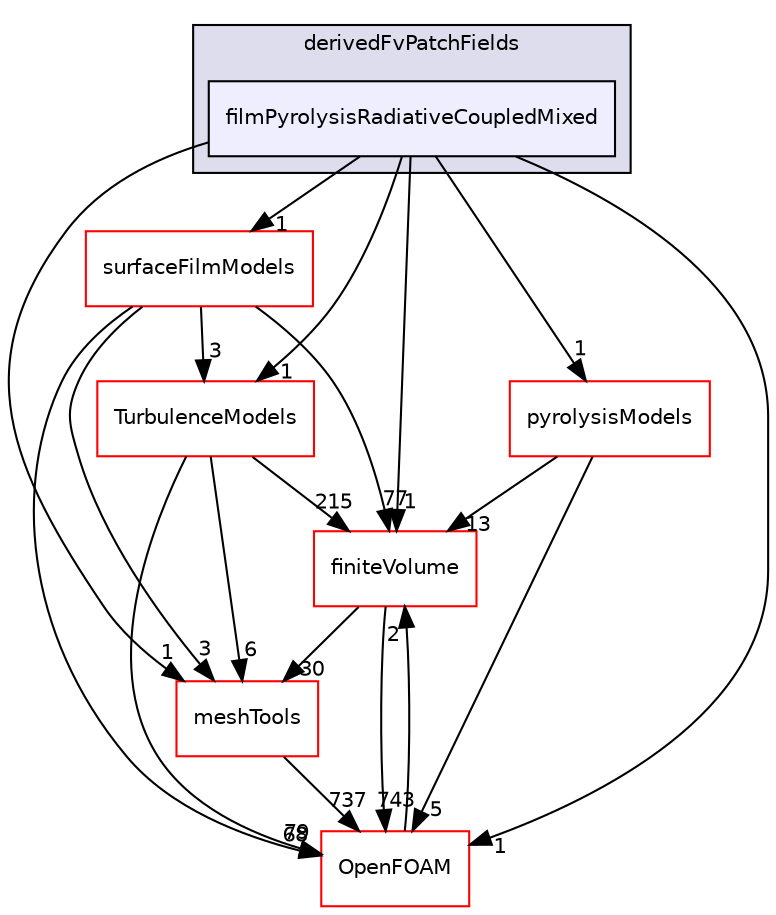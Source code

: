 digraph "src/regionModels/regionCoupling/derivedFvPatchFields/filmPyrolysisRadiativeCoupledMixed" {
  bgcolor=transparent;
  compound=true
  node [ fontsize="10", fontname="Helvetica"];
  edge [ labelfontsize="10", labelfontname="Helvetica"];
  subgraph clusterdir_a4cfb2738e85b1c7ee78dc9a7b4097d6 {
    graph [ bgcolor="#ddddee", pencolor="black", label="derivedFvPatchFields" fontname="Helvetica", fontsize="10", URL="dir_a4cfb2738e85b1c7ee78dc9a7b4097d6.html"]
  dir_971d1f5b95ab05b6f8149dd18c6f7b4a [shape=box, label="filmPyrolysisRadiativeCoupledMixed", style="filled", fillcolor="#eeeeff", pencolor="black", URL="dir_971d1f5b95ab05b6f8149dd18c6f7b4a.html"];
  }
  dir_9bd15774b555cf7259a6fa18f99fe99b [shape=box label="finiteVolume" color="red" URL="dir_9bd15774b555cf7259a6fa18f99fe99b.html"];
  dir_ae30ad0bef50cf391b24c614251bb9fd [shape=box label="meshTools" color="red" URL="dir_ae30ad0bef50cf391b24c614251bb9fd.html"];
  dir_1eda626aeac0f0ad2848c36acaa5d501 [shape=box label="TurbulenceModels" color="red" URL="dir_1eda626aeac0f0ad2848c36acaa5d501.html"];
  dir_76cda00b2119e3ca1b811eb59fd40c16 [shape=box label="surfaceFilmModels" color="red" URL="dir_76cda00b2119e3ca1b811eb59fd40c16.html"];
  dir_11cc16c52a2c1ae001c7d6462411633c [shape=box label="pyrolysisModels" color="red" URL="dir_11cc16c52a2c1ae001c7d6462411633c.html"];
  dir_c5473ff19b20e6ec4dfe5c310b3778a8 [shape=box label="OpenFOAM" color="red" URL="dir_c5473ff19b20e6ec4dfe5c310b3778a8.html"];
  dir_9bd15774b555cf7259a6fa18f99fe99b->dir_ae30ad0bef50cf391b24c614251bb9fd [headlabel="30", labeldistance=1.5 headhref="dir_000895_001747.html"];
  dir_9bd15774b555cf7259a6fa18f99fe99b->dir_c5473ff19b20e6ec4dfe5c310b3778a8 [headlabel="743", labeldistance=1.5 headhref="dir_000895_001893.html"];
  dir_ae30ad0bef50cf391b24c614251bb9fd->dir_c5473ff19b20e6ec4dfe5c310b3778a8 [headlabel="737", labeldistance=1.5 headhref="dir_001747_001893.html"];
  dir_1eda626aeac0f0ad2848c36acaa5d501->dir_9bd15774b555cf7259a6fa18f99fe99b [headlabel="215", labeldistance=1.5 headhref="dir_000752_000895.html"];
  dir_1eda626aeac0f0ad2848c36acaa5d501->dir_ae30ad0bef50cf391b24c614251bb9fd [headlabel="6", labeldistance=1.5 headhref="dir_000752_001747.html"];
  dir_1eda626aeac0f0ad2848c36acaa5d501->dir_c5473ff19b20e6ec4dfe5c310b3778a8 [headlabel="79", labeldistance=1.5 headhref="dir_000752_001893.html"];
  dir_76cda00b2119e3ca1b811eb59fd40c16->dir_9bd15774b555cf7259a6fa18f99fe99b [headlabel="77", labeldistance=1.5 headhref="dir_000747_000895.html"];
  dir_76cda00b2119e3ca1b811eb59fd40c16->dir_ae30ad0bef50cf391b24c614251bb9fd [headlabel="3", labeldistance=1.5 headhref="dir_000747_001747.html"];
  dir_76cda00b2119e3ca1b811eb59fd40c16->dir_1eda626aeac0f0ad2848c36acaa5d501 [headlabel="3", labeldistance=1.5 headhref="dir_000747_000752.html"];
  dir_76cda00b2119e3ca1b811eb59fd40c16->dir_c5473ff19b20e6ec4dfe5c310b3778a8 [headlabel="68", labeldistance=1.5 headhref="dir_000747_001893.html"];
  dir_11cc16c52a2c1ae001c7d6462411633c->dir_9bd15774b555cf7259a6fa18f99fe99b [headlabel="13", labeldistance=1.5 headhref="dir_002539_000895.html"];
  dir_11cc16c52a2c1ae001c7d6462411633c->dir_c5473ff19b20e6ec4dfe5c310b3778a8 [headlabel="5", labeldistance=1.5 headhref="dir_002539_001893.html"];
  dir_c5473ff19b20e6ec4dfe5c310b3778a8->dir_9bd15774b555cf7259a6fa18f99fe99b [headlabel="2", labeldistance=1.5 headhref="dir_001893_000895.html"];
  dir_971d1f5b95ab05b6f8149dd18c6f7b4a->dir_9bd15774b555cf7259a6fa18f99fe99b [headlabel="1", labeldistance=1.5 headhref="dir_002545_000895.html"];
  dir_971d1f5b95ab05b6f8149dd18c6f7b4a->dir_ae30ad0bef50cf391b24c614251bb9fd [headlabel="1", labeldistance=1.5 headhref="dir_002545_001747.html"];
  dir_971d1f5b95ab05b6f8149dd18c6f7b4a->dir_1eda626aeac0f0ad2848c36acaa5d501 [headlabel="1", labeldistance=1.5 headhref="dir_002545_000752.html"];
  dir_971d1f5b95ab05b6f8149dd18c6f7b4a->dir_76cda00b2119e3ca1b811eb59fd40c16 [headlabel="1", labeldistance=1.5 headhref="dir_002545_000747.html"];
  dir_971d1f5b95ab05b6f8149dd18c6f7b4a->dir_11cc16c52a2c1ae001c7d6462411633c [headlabel="1", labeldistance=1.5 headhref="dir_002545_002539.html"];
  dir_971d1f5b95ab05b6f8149dd18c6f7b4a->dir_c5473ff19b20e6ec4dfe5c310b3778a8 [headlabel="1", labeldistance=1.5 headhref="dir_002545_001893.html"];
}
